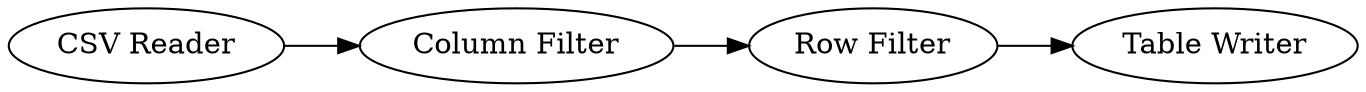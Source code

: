 digraph {
	2 [label="Column Filter"]
	3 [label="Row Filter"]
	4 [label="CSV Reader"]
	5 [label="Table Writer"]
	2 -> 3
	3 -> 5
	4 -> 2
	rankdir=LR
}
